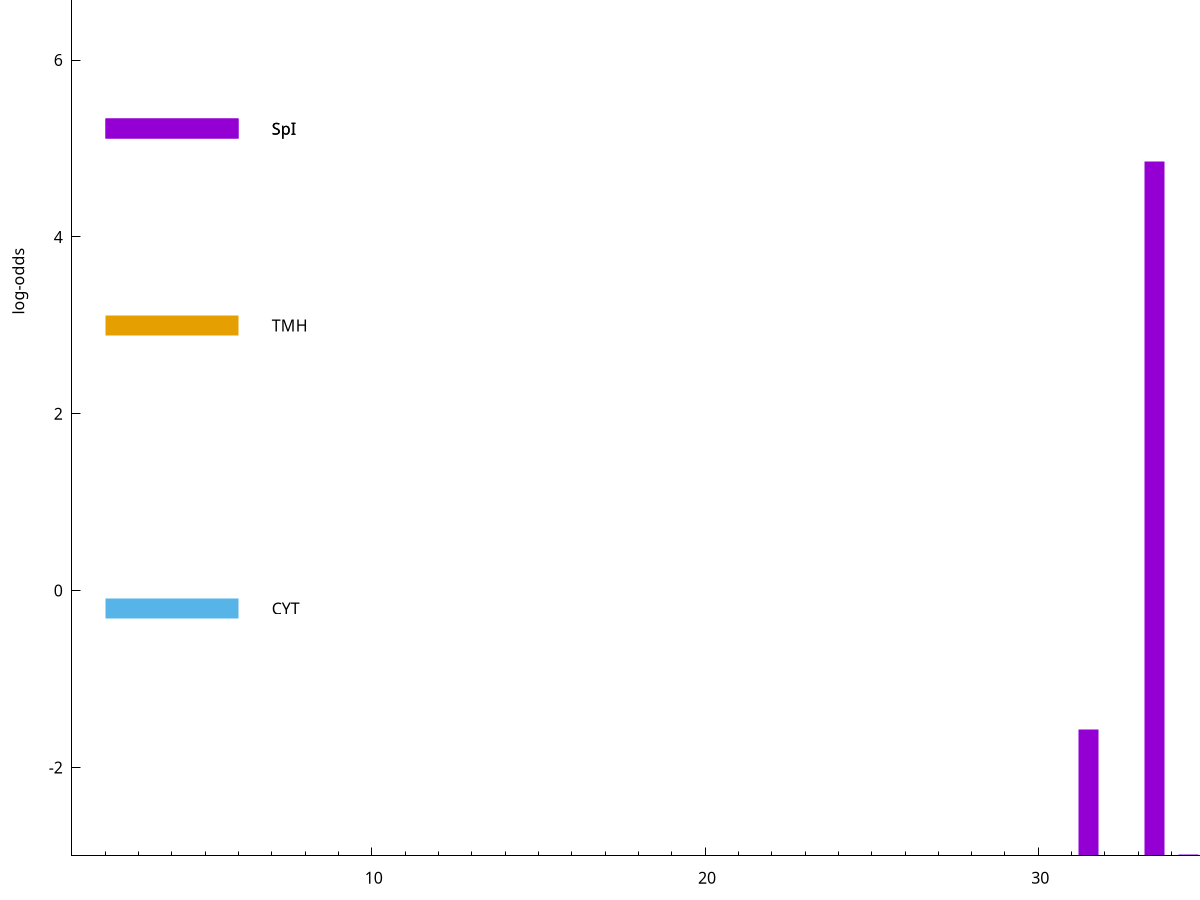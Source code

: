 set title "LipoP predictions for SRR4065640.gff"
set size 2., 1.4
set xrange [1:70] 
set mxtics 10
set yrange [-3:10]
set y2range [0:13]
set ylabel "log-odds"
set term postscript eps color solid "Helvetica" 30
set output "SRR4065640.gff2.eps"
set arrow from 2,5.22171 to 6,5.22171 nohead lt 1 lw 20
set label "SpI" at 7,5.22171
set arrow from 2,2.99664 to 6,2.99664 nohead lt 4 lw 20
set label "TMH" at 7,2.99664
set arrow from 2,-0.200913 to 6,-0.200913 nohead lt 3 lw 20
set label "CYT" at 7,-0.200913
set arrow from 2,5.22171 to 6,5.22171 nohead lt 1 lw 20
set label "SpI" at 7,5.22171
# NOTE: The scores below are the log-odds scores with the threshold
# NOTE: subtracted (a hack to make gnuplot make the histogram all
# NOTE: look nice).
plot "-" axes x1y2 title "" with impulses lt 1 lw 20
33.500000 7.847540
35.500000 5.515800
39.500000 3.924400
31.500000 1.427750
36.500000 0.595900
34.500000 0.014760
e
exit
